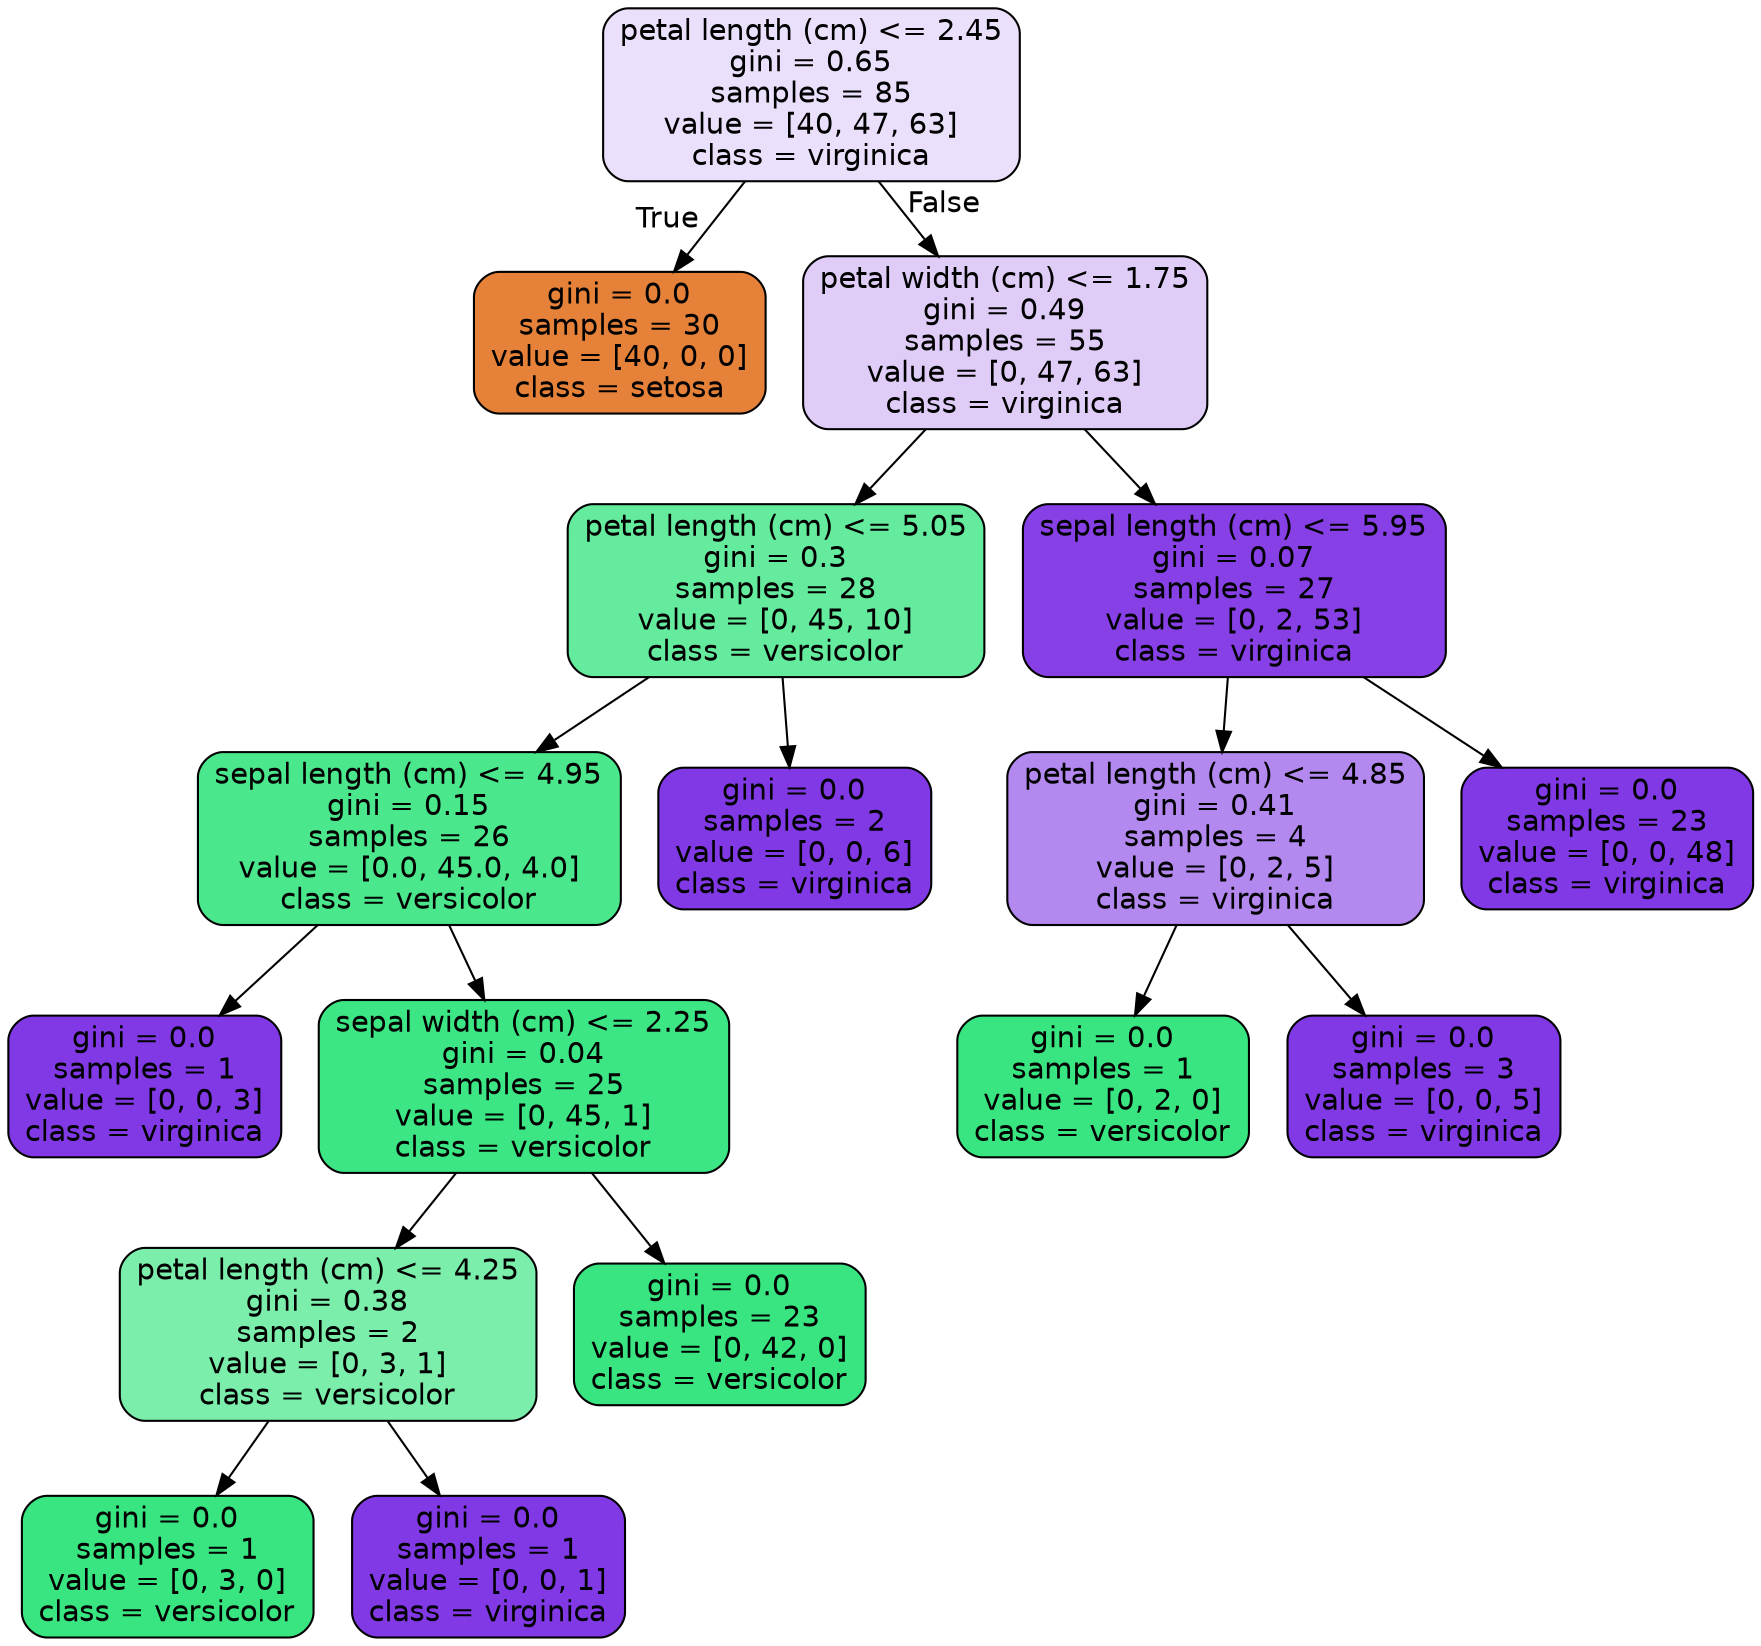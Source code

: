 digraph Tree {
node [shape=box, style="filled, rounded", color="black", fontname="helvetica"] ;
edge [fontname="helvetica"] ;
0 [label="petal length (cm) <= 2.45\ngini = 0.65\nsamples = 85\nvalue = [40, 47, 63]\nclass = virginica", fillcolor="#ebe0fb"] ;
1 [label="gini = 0.0\nsamples = 30\nvalue = [40, 0, 0]\nclass = setosa", fillcolor="#e58139"] ;
0 -> 1 [labeldistance=2.5, labelangle=45, headlabel="True"] ;
2 [label="petal width (cm) <= 1.75\ngini = 0.49\nsamples = 55\nvalue = [0, 47, 63]\nclass = virginica", fillcolor="#dfcdf8"] ;
0 -> 2 [labeldistance=2.5, labelangle=-45, headlabel="False"] ;
3 [label="petal length (cm) <= 5.05\ngini = 0.3\nsamples = 28\nvalue = [0, 45, 10]\nclass = versicolor", fillcolor="#65eb9d"] ;
2 -> 3 ;
4 [label="sepal length (cm) <= 4.95\ngini = 0.15\nsamples = 26\nvalue = [0.0, 45.0, 4.0]\nclass = versicolor", fillcolor="#4be78c"] ;
3 -> 4 ;
5 [label="gini = 0.0\nsamples = 1\nvalue = [0, 0, 3]\nclass = virginica", fillcolor="#8139e5"] ;
4 -> 5 ;
6 [label="sepal width (cm) <= 2.25\ngini = 0.04\nsamples = 25\nvalue = [0, 45, 1]\nclass = versicolor", fillcolor="#3de684"] ;
4 -> 6 ;
7 [label="petal length (cm) <= 4.25\ngini = 0.38\nsamples = 2\nvalue = [0, 3, 1]\nclass = versicolor", fillcolor="#7beeab"] ;
6 -> 7 ;
8 [label="gini = 0.0\nsamples = 1\nvalue = [0, 3, 0]\nclass = versicolor", fillcolor="#39e581"] ;
7 -> 8 ;
9 [label="gini = 0.0\nsamples = 1\nvalue = [0, 0, 1]\nclass = virginica", fillcolor="#8139e5"] ;
7 -> 9 ;
10 [label="gini = 0.0\nsamples = 23\nvalue = [0, 42, 0]\nclass = versicolor", fillcolor="#39e581"] ;
6 -> 10 ;
11 [label="gini = 0.0\nsamples = 2\nvalue = [0, 0, 6]\nclass = virginica", fillcolor="#8139e5"] ;
3 -> 11 ;
12 [label="sepal length (cm) <= 5.95\ngini = 0.07\nsamples = 27\nvalue = [0, 2, 53]\nclass = virginica", fillcolor="#8640e6"] ;
2 -> 12 ;
13 [label="petal length (cm) <= 4.85\ngini = 0.41\nsamples = 4\nvalue = [0, 2, 5]\nclass = virginica", fillcolor="#b388ef"] ;
12 -> 13 ;
14 [label="gini = 0.0\nsamples = 1\nvalue = [0, 2, 0]\nclass = versicolor", fillcolor="#39e581"] ;
13 -> 14 ;
15 [label="gini = 0.0\nsamples = 3\nvalue = [0, 0, 5]\nclass = virginica", fillcolor="#8139e5"] ;
13 -> 15 ;
16 [label="gini = 0.0\nsamples = 23\nvalue = [0, 0, 48]\nclass = virginica", fillcolor="#8139e5"] ;
12 -> 16 ;
}